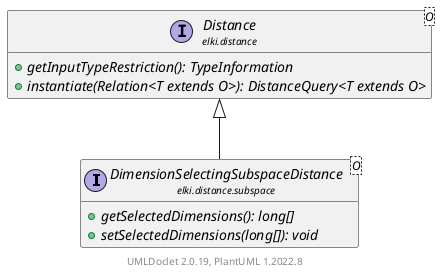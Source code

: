 @startuml
    remove .*\.(Instance|Par|Parameterizer|Factory)$
    set namespaceSeparator none
    hide empty fields
    hide empty methods

    interface "<size:14>DimensionSelectingSubspaceDistance\n<size:10>elki.distance.subspace" as elki.distance.subspace.DimensionSelectingSubspaceDistance<O> [[DimensionSelectingSubspaceDistance.html]] {
        {abstract} +getSelectedDimensions(): long[]
        {abstract} +setSelectedDimensions(long[]): void
    }

    interface "<size:14>Distance\n<size:10>elki.distance" as elki.distance.Distance<O> [[../Distance.html]] {
        {abstract} +getInputTypeRestriction(): TypeInformation
        {abstract} +instantiate(Relation<T extends O>): DistanceQuery<T extends O>
    }

    elki.distance.Distance <|-- elki.distance.subspace.DimensionSelectingSubspaceDistance

    center footer UMLDoclet 2.0.19, PlantUML 1.2022.8
@enduml
